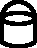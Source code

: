 // Empty bucket:  asy bucket -f svg
// Filled bucket: asy bucket -f svg -u fill=true -o filledbucket

real pixel=1inch/96;
size(32*pixel);
defaultpen(1.75bp);

real h=4;
real r=3;
path left=(-r,h)--(-r,0);
path right=(r,0)--(r,h);
path bottom=xscale(r)*arc(0,1,180,360);

real H=0.9h;
path Left=(-r,H/2)--(-r,0);
path Right=(r,0)--(r,H/2);

bool fill=false;    // Set to true for filled bucket.
usersetting();

if(fill)
  fill(Left--bottom--Right--shift(0,H)*xscale(r)*arc(0,1,0,180)--cycle,gray);


draw(shift(0,h)*xscale(r)*unitcircle);
draw(left--bottom--right);
draw(shift(0,h)*scale(r)*arc(0,1,0,180));

